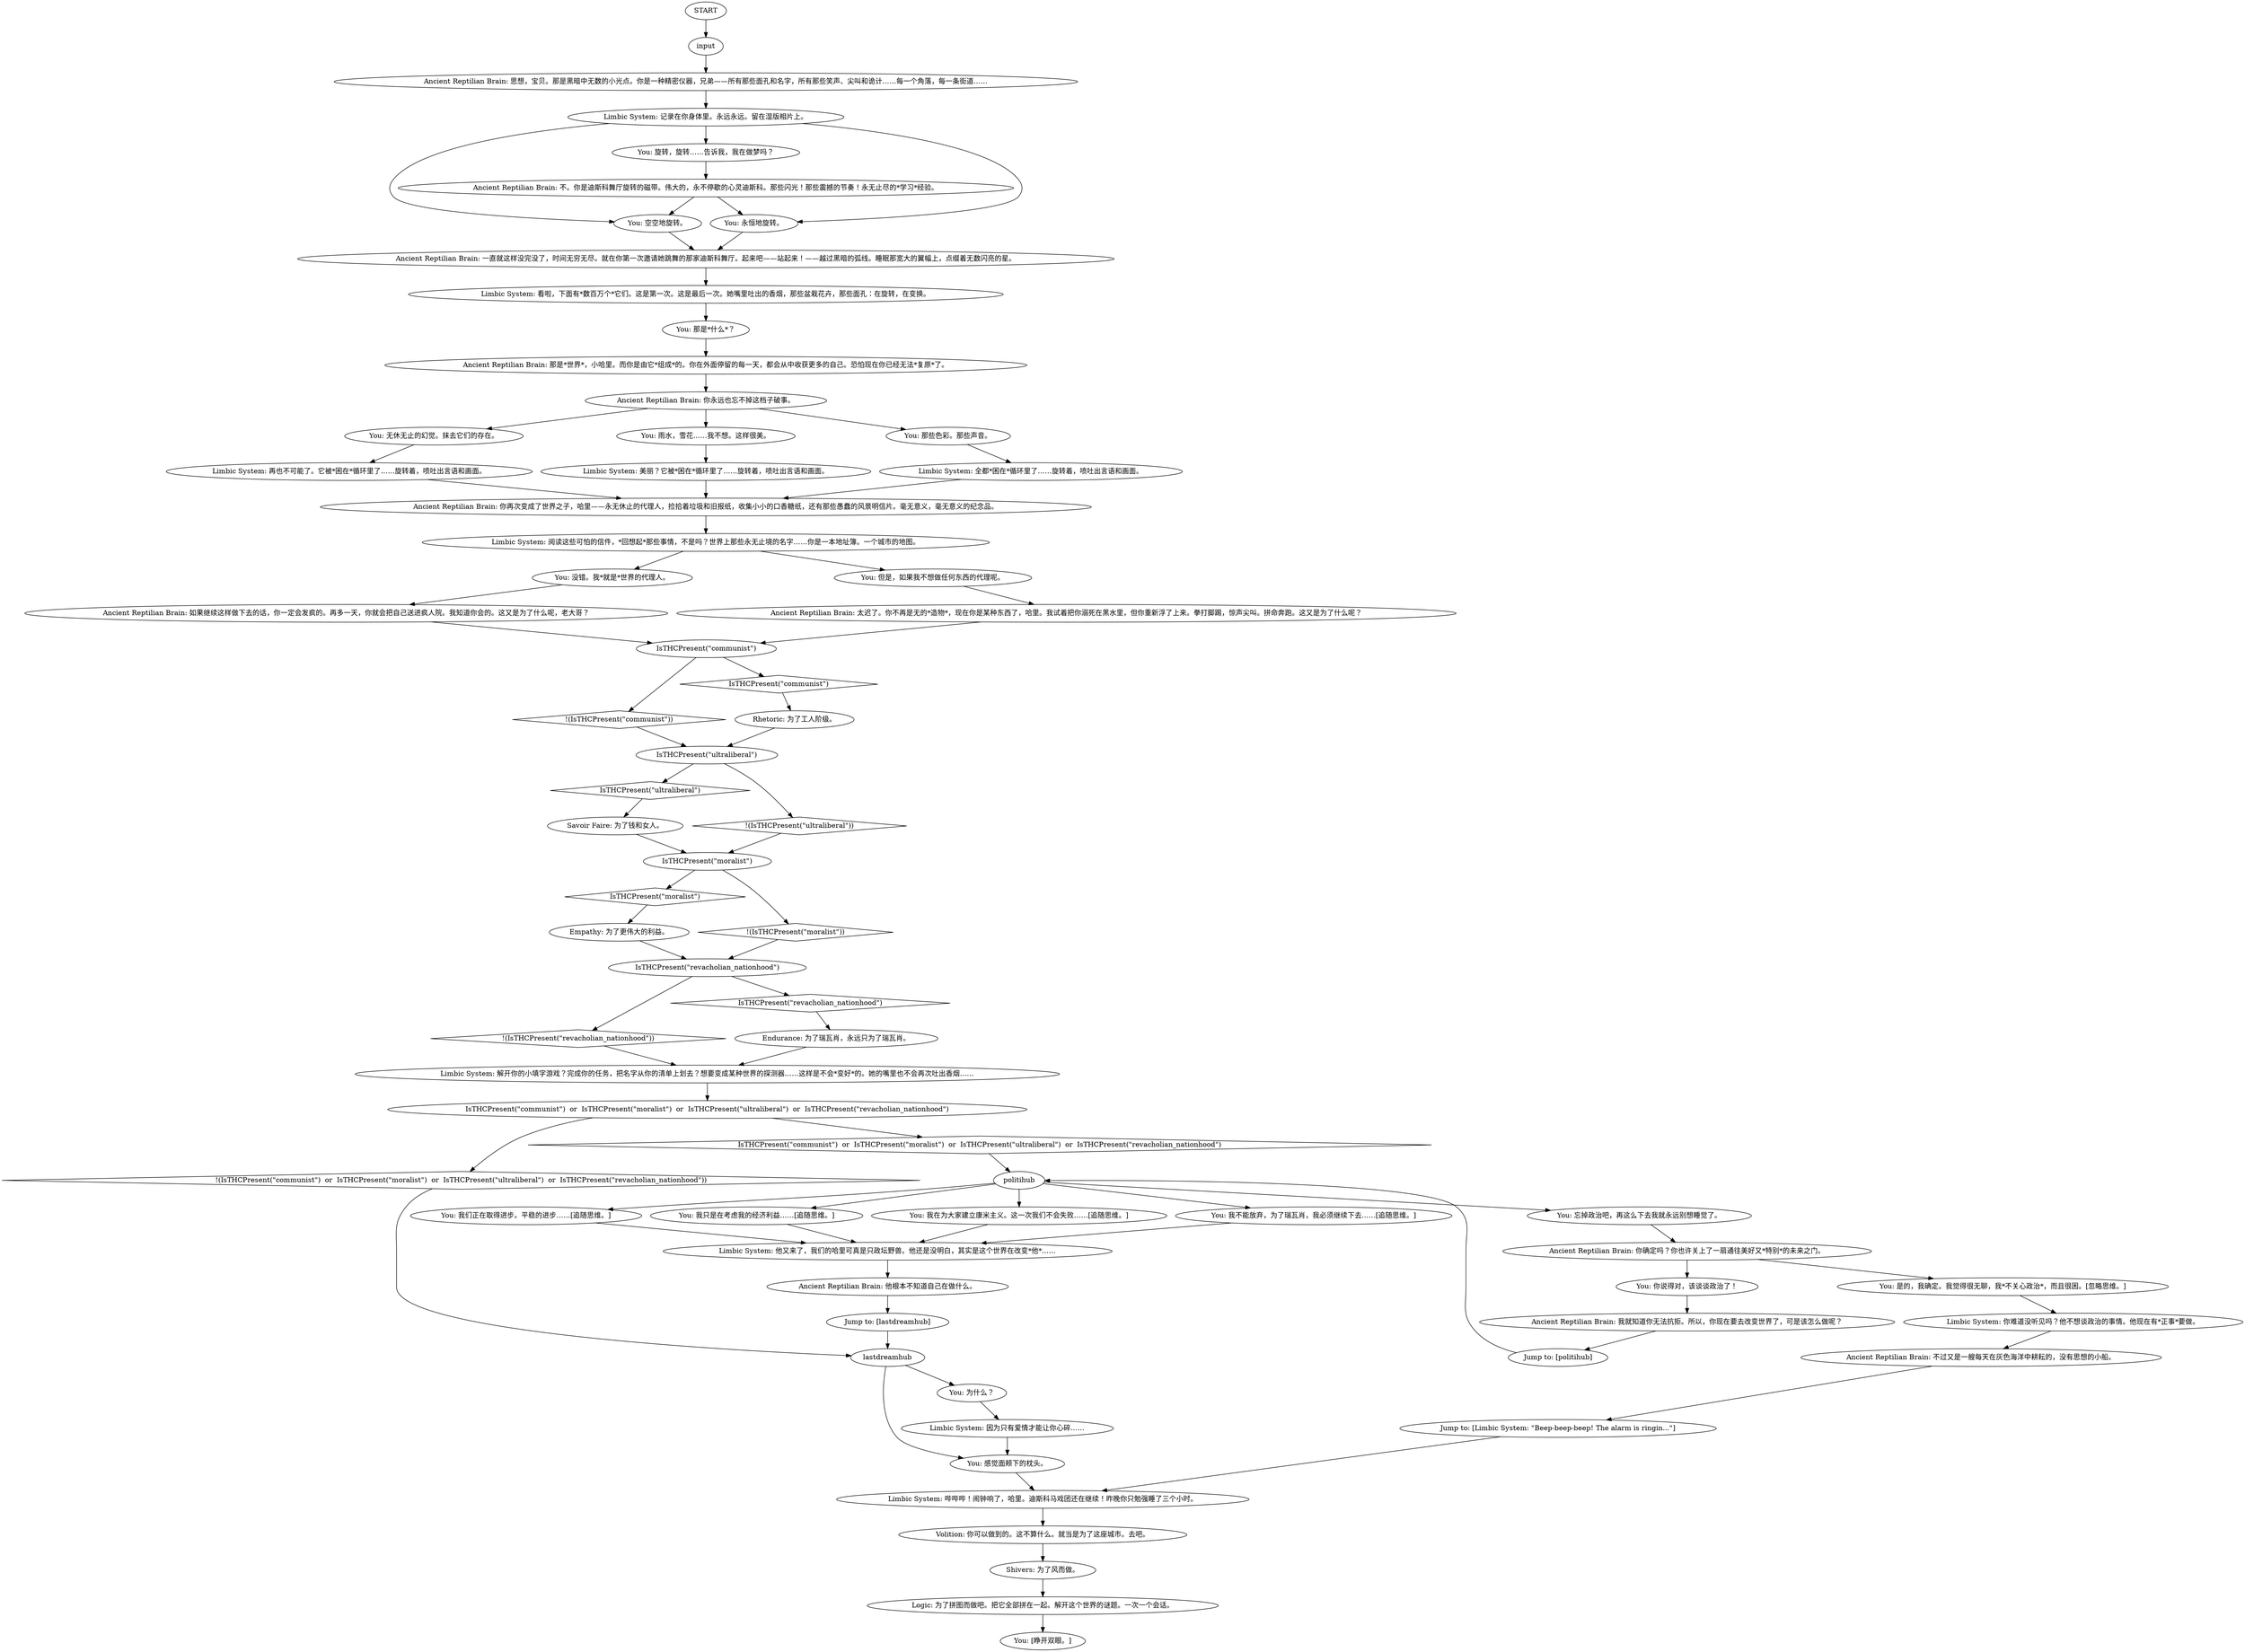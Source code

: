 # WHIRLING F2 / DREAM 4
# Dream in which you are the world-detector.
# ==================================================
digraph G {
	  0 [label="START"];
	  1 [label="input"];
	  2 [label="You: 空空地旋转。"];
	  3 [label="You: 为什么？"];
	  4 [label="You: 忘掉政治吧，再这么下去我就永远别想睡觉了。"];
	  5 [label="Ancient Reptilian Brain: 不。你是迪斯科舞厅旋转的磁带。伟大的，永不停歇的心灵迪斯科。那些闪光！那些震撼的节奏！永无止尽的*学习*经验。"];
	  6 [label="Ancient Reptilian Brain: 如果继续这样做下去的话，你一定会发疯的。再多一天，你就会把自己送进疯人院。我知道你会的。这又是为了什么呢，老大哥？"];
	  7 [label="Shivers: 为了风而做。"];
	  8 [label="You: [睁开双眼。]"];
	  9 [label="Ancient Reptilian Brain: 不过又是一艘每天在灰色海洋中耕耘的，没有思想的小船。"];
	  10 [label="Ancient Reptilian Brain: 思想，宝贝。那是黑暗中无数的小光点。你是一种精密仪器，兄弟——所有那些面孔和名字，所有那些笑声、尖叫和诡计……每一个角落，每一条街道……"];
	  12 [label="You: 我不能放弃，为了瑞瓦肖，我必须继续下去……[追随思维。]"];
	  13 [label="You: 我们正在取得进步。平稳的进步……[追随思维。]"];
	  14 [label="Limbic System: 他又来了，我们的哈里可真是只政坛野兽。他还是没明白，其实是这个世界在改变*他*……"];
	  15 [label="Jump to: [Limbic System: \"Beep-beep-beep! The alarm is ringin...\"]"];
	  16 [label="Ancient Reptilian Brain: 你再次变成了世界之子，哈里——永无休止的代理人，捡拾着垃圾和旧报纸，收集小小的口香糖纸，还有那些愚蠢的风景明信片。毫无意义，毫无意义的纪念品。"];
	  17 [label="You: 我只是在考虑我的经济利益……[追随思维。]"];
	  18 [label="IsTHCPresent(\"revacholian_nationhood\")"];
	  19 [label="IsTHCPresent(\"revacholian_nationhood\")", shape=diamond];
	  20 [label="!(IsTHCPresent(\"revacholian_nationhood\"))", shape=diamond];
	  21 [label="Empathy: 为了更伟大的利益。"];
	  22 [label="Endurance: 为了瑞瓦肖，永远只为了瑞瓦肖。"];
	  23 [label="You: 永恒地旋转。"];
	  24 [label="You: 但是，如果我不想做任何东西的代理呢。"];
	  25 [label="Limbic System: 哔哔哔！闹钟响了，哈里。迪斯科马戏团还在继续！昨晚你只勉强睡了三个小时。"];
	  26 [label="Jump to: [lastdreamhub]"];
	  27 [label="Ancient Reptilian Brain: 那是*世界*，小哈里。而你是由它*组成*的。你在外面停留的每一天，都会从中收获更多的自己。恐怕现在你已经无法*复原*了。"];
	  28 [label="Ancient Reptilian Brain: 你永远也忘不掉这档子破事。"];
	  29 [label="IsTHCPresent(\"moralist\")"];
	  30 [label="IsTHCPresent(\"moralist\")", shape=diamond];
	  31 [label="!(IsTHCPresent(\"moralist\"))", shape=diamond];
	  32 [label="You: 你说得对，该谈谈政治了！"];
	  33 [label="Limbic System: 再也不可能了。它被*困在*循环里了……旋转着，喷吐出言语和画面。"];
	  34 [label="Logic: 为了拼图而做吧。把它全部拼在一起。解开这个世界的谜题。一次一个会话。"];
	  35 [label="IsTHCPresent(\"communist\")"];
	  36 [label="IsTHCPresent(\"communist\")", shape=diamond];
	  37 [label="!(IsTHCPresent(\"communist\"))", shape=diamond];
	  38 [label="You: 是的，我确定。我觉得很无聊，我*不关心政治*，而且很困。[忽略思维。]"];
	  39 [label="Savoir Faire: 为了钱和女人。"];
	  40 [label="Limbic System: 记录在你身体里。永远永远。留在湿版相片上。"];
	  41 [label="You: 那些色彩。那些声音。"];
	  42 [label="politihub"];
	  43 [label="Ancient Reptilian Brain: 你确定吗？你也许关上了一扇通往美好又*特别*的未来之门。"];
	  44 [label="Limbic System: 因为只有爱情才能让你心碎……"];
	  45 [label="Ancient Reptilian Brain: 我就知道你无法抗拒。所以，你现在要去改变世界了，可是该怎么做呢？"];
	  46 [label="You: 那是*什么*？"];
	  47 [label="You: 雨水，雪花……我不想。这样很美。"];
	  48 [label="You: 无休无止的幻觉。抹去它们的存在。"];
	  49 [label="Limbic System: 美丽？它被*困在*循环里了……旋转着，喷吐出言语和画面。"];
	  50 [label="Limbic System: 全都*困在*循环里了……旋转着，喷吐出言语和画面。"];
	  51 [label="You: 感觉面颊下的枕头。"];
	  52 [label="Ancient Reptilian Brain: 他根本不知道自己在做什么。"];
	  53 [label="Ancient Reptilian Brain: 一直就这样没完没了，时间无穷无尽。就在你第一次邀请她跳舞的那家迪斯科舞厅。起来吧——站起来！——越过黑暗的弧线。睡眠那宽大的翼幅上，点缀着无数闪亮的星。"];
	  54 [label="Limbic System: 阅读这些可怕的信件，*回想起*那些事情，不是吗？世界上那些永无止境的名字……你是一本地址簿。一个城市的地图。"];
	  55 [label="You: 旋转，旋转……告诉我，我在做梦吗？"];
	  56 [label="Limbic System: 看啦，下面有*数百万个*它们。这是第一次。这是最后一次。她嘴里吐出的香烟，那些盆栽花卉，那些面孔：在旋转，在变换。"];
	  57 [label="Limbic System: 解开你的小填字游戏？完成你的任务，把名字从你的清单上划去？想要变成某种世界的探测器……这样是不会*变好*的。她的嘴里也不会再次吐出香烟……"];
	  58 [label="You: 我在为大家建立康米主义。这一次我们不会失败……[追随思维。]"];
	  59 [label="You: 没错。我*就是*世界的代理人。"];
	  60 [label="Rhetoric: 为了工人阶级。"];
	  61 [label="IsTHCPresent(\"ultraliberal\")"];
	  62 [label="IsTHCPresent(\"ultraliberal\")", shape=diamond];
	  63 [label="!(IsTHCPresent(\"ultraliberal\"))", shape=diamond];
	  64 [label="Jump to: [politihub]"];
	  65 [label="Ancient Reptilian Brain: 太迟了。你不再是无的*造物*，现在你是某种东西了，哈里。我试着把你溺死在黑水里，但你重新浮了上来。拳打脚踢，惊声尖叫。拼命奔跑。这又是为了什么呢？"];
	  66 [label="Volition: 你可以做到的。这不算什么。就当是为了这座城市。去吧。"];
	  67 [label="IsTHCPresent(\"communist\")  or  IsTHCPresent(\"moralist\")  or  IsTHCPresent(\"ultraliberal\")  or  IsTHCPresent(\"revacholian_nationhood\")"];
	  68 [label="IsTHCPresent(\"communist\")  or  IsTHCPresent(\"moralist\")  or  IsTHCPresent(\"ultraliberal\")  or  IsTHCPresent(\"revacholian_nationhood\")", shape=diamond];
	  69 [label="!(IsTHCPresent(\"communist\")  or  IsTHCPresent(\"moralist\")  or  IsTHCPresent(\"ultraliberal\")  or  IsTHCPresent(\"revacholian_nationhood\"))", shape=diamond];
	  70 [label="lastdreamhub"];
	  71 [label="Limbic System: 你难道没听见吗？他不想谈政治的事情。他现在有*正事*要做。"];
	  0 -> 1
	  1 -> 10
	  2 -> 53
	  3 -> 44
	  4 -> 43
	  5 -> 2
	  5 -> 23
	  6 -> 35
	  7 -> 34
	  9 -> 15
	  10 -> 40
	  12 -> 14
	  13 -> 14
	  14 -> 52
	  15 -> 25
	  16 -> 54
	  17 -> 14
	  18 -> 19
	  18 -> 20
	  19 -> 22
	  20 -> 57
	  21 -> 18
	  22 -> 57
	  23 -> 53
	  24 -> 65
	  25 -> 66
	  26 -> 70
	  27 -> 28
	  28 -> 48
	  28 -> 41
	  28 -> 47
	  29 -> 30
	  29 -> 31
	  30 -> 21
	  31 -> 18
	  32 -> 45
	  33 -> 16
	  34 -> 8
	  35 -> 36
	  35 -> 37
	  36 -> 60
	  37 -> 61
	  38 -> 71
	  39 -> 29
	  40 -> 2
	  40 -> 55
	  40 -> 23
	  41 -> 50
	  42 -> 4
	  42 -> 12
	  42 -> 13
	  42 -> 17
	  42 -> 58
	  43 -> 32
	  43 -> 38
	  44 -> 51
	  45 -> 64
	  46 -> 27
	  47 -> 49
	  48 -> 33
	  49 -> 16
	  50 -> 16
	  51 -> 25
	  52 -> 26
	  53 -> 56
	  54 -> 24
	  54 -> 59
	  55 -> 5
	  56 -> 46
	  57 -> 67
	  58 -> 14
	  59 -> 6
	  60 -> 61
	  61 -> 62
	  61 -> 63
	  62 -> 39
	  63 -> 29
	  64 -> 42
	  65 -> 35
	  66 -> 7
	  67 -> 68
	  67 -> 69
	  68 -> 42
	  69 -> 70
	  70 -> 51
	  70 -> 3
	  71 -> 9
}

